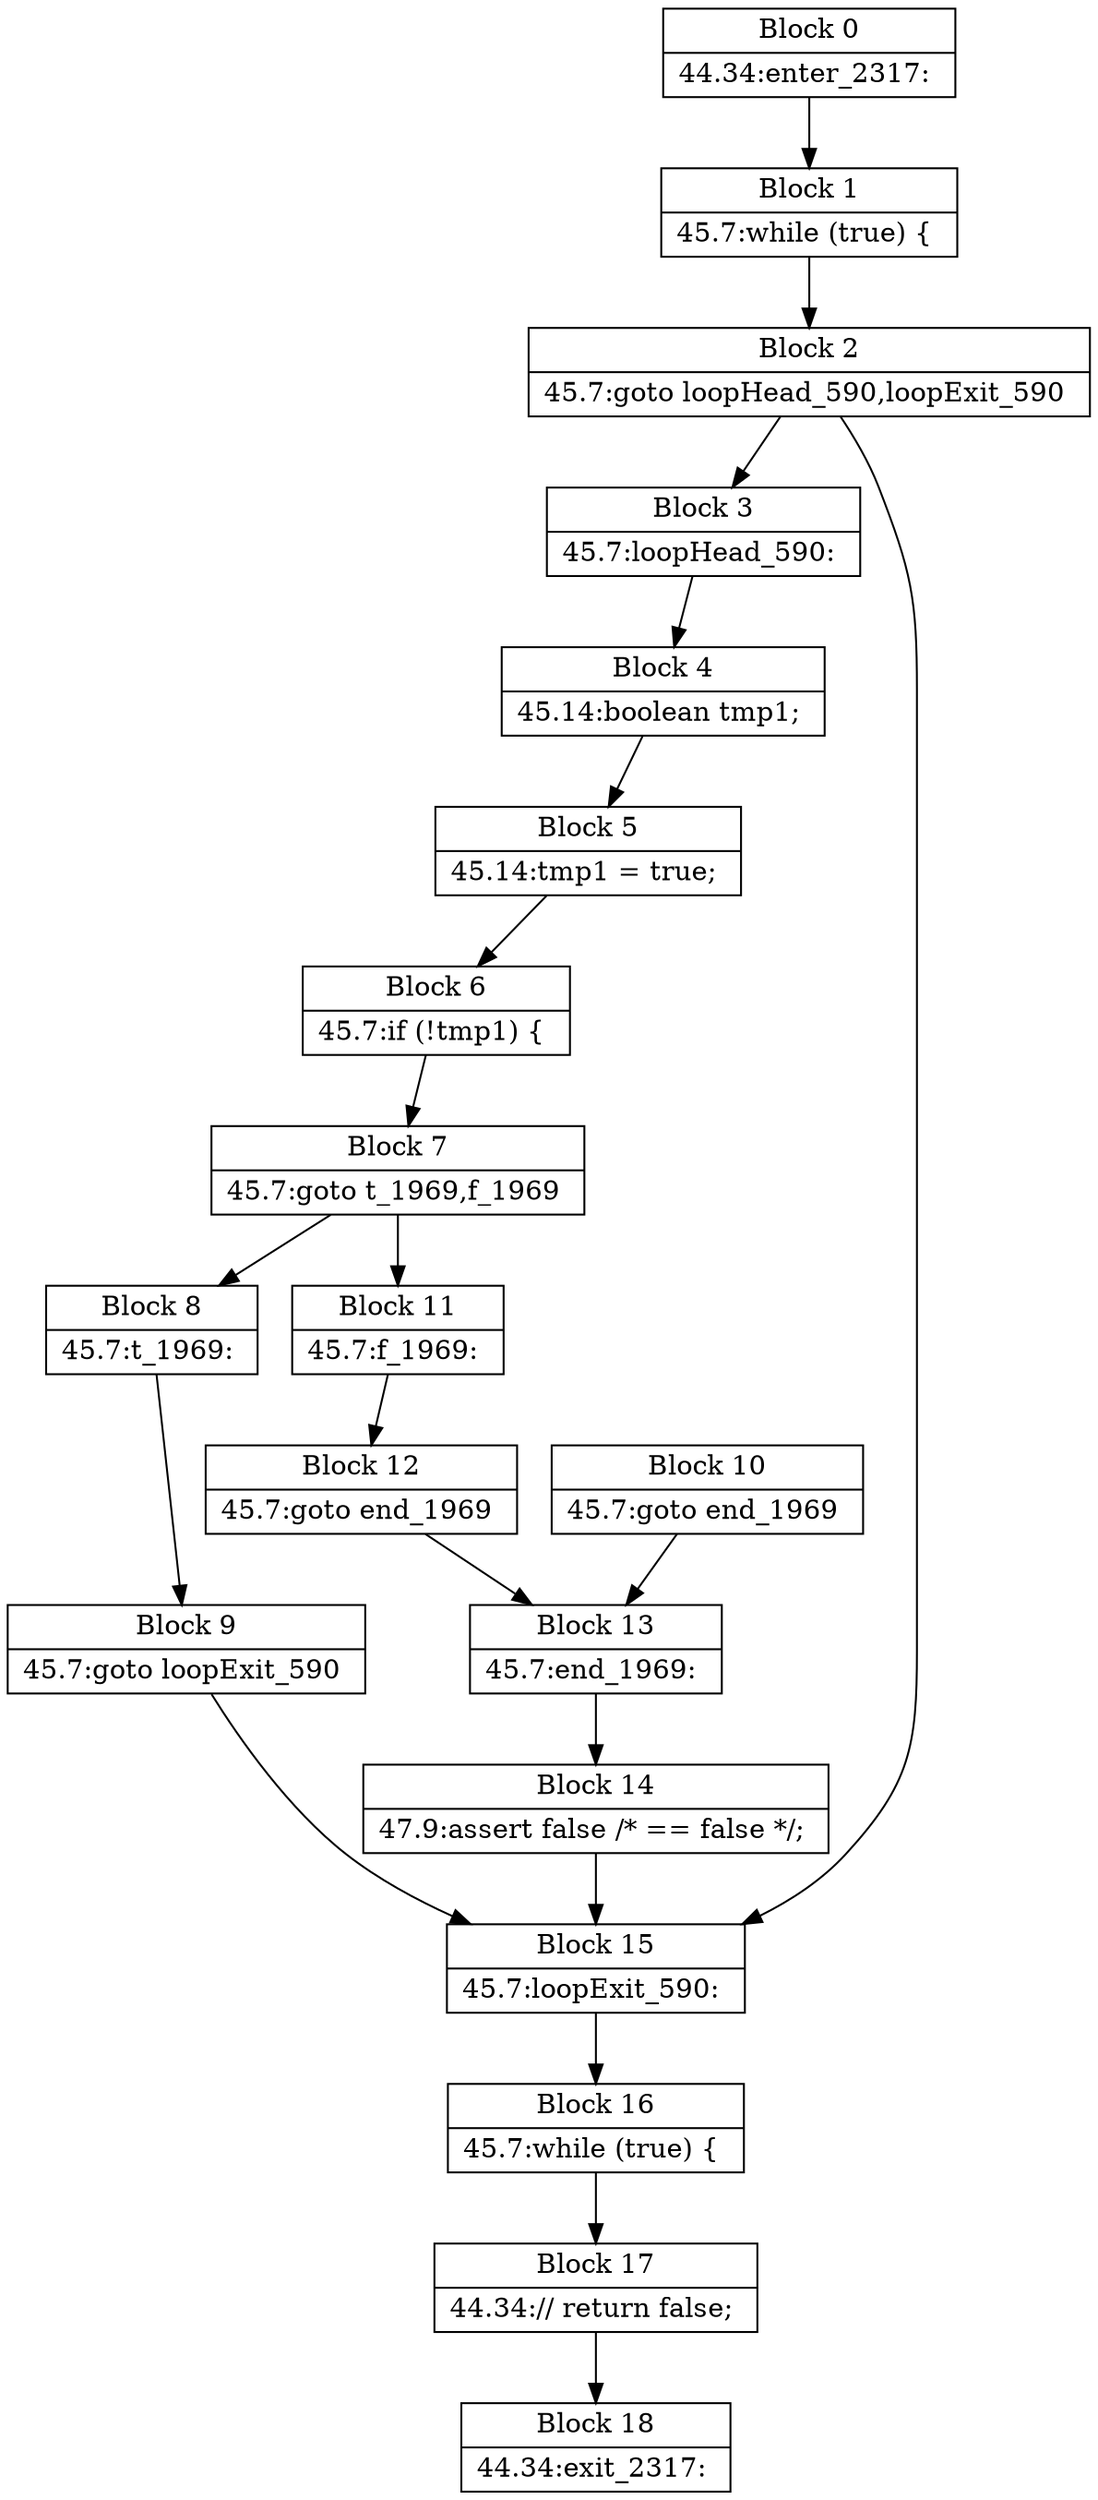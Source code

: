 digraph G {
   node [shape=record];
B0[label="{Block 0|44.34:enter_2317: \n}"];
B1[label="{Block 1|45.7:while (true)   \{ \n}"];
B2[label="{Block 2|45.7:goto loopHead_590,loopExit_590 \n}"];
B3[label="{Block 3|45.7:loopHead_590: \n}"];
B4[label="{Block 4|45.14:boolean tmp1; \n}"];
B5[label="{Block 5|45.14:tmp1 = true; \n}"];
B6[label="{Block 6|45.7:if (!tmp1) \{ \n}"];
B7[label="{Block 7|45.7:goto t_1969,f_1969 \n}"];
B8[label="{Block 8|45.7:t_1969: \n}"];
B9[label="{Block 9|45.7:goto loopExit_590 \n}"];
B10[label="{Block 10|45.7:goto end_1969 \n}"];
B11[label="{Block 11|45.7:f_1969: \n}"];
B12[label="{Block 12|45.7:goto end_1969 \n}"];
B13[label="{Block 13|45.7:end_1969: \n}"];
B14[label="{Block 14|47.9:assert false /* == false */; \n}"];
B15[label="{Block 15|45.7:loopExit_590: \n}"];
B16[label="{Block 16|45.7:while (true)   \{ \n}"];
B17[label="{Block 17|44.34:// return false; \n}"];
B18[label="{Block 18|44.34:exit_2317: \n}"];
B0 -> B1;
B1 -> B2;
B2 -> B3;
B2 -> B15;
B3 -> B4;
B4 -> B5;
B5 -> B6;
B6 -> B7;
B7 -> B11;
B7 -> B8;
B8 -> B9;
B9 -> B15;
B10 -> B13;
B11 -> B12;
B12 -> B13;
B13 -> B14;
B14 -> B15;
B15 -> B16;
B16 -> B17;
B17 -> B18;
}
